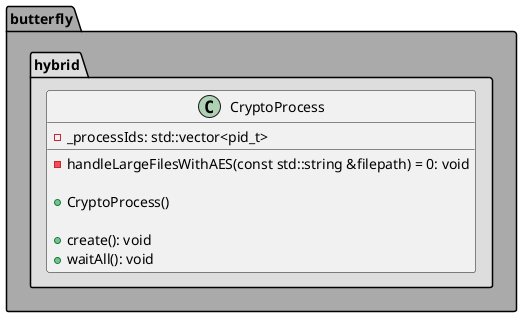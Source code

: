 @startuml
'https://plantuml.com/class-diagram

package butterfly #AAAAAA
{

package hybrid #DDDDDD
{

class CryptoProcess
{
    - _processIds: std::vector<pid_t>
    - handleLargeFilesWithAES(const std::string &filepath) = 0: void

    + CryptoProcess()

    + create(): void
    + waitAll(): void
}

}

}

@enduml